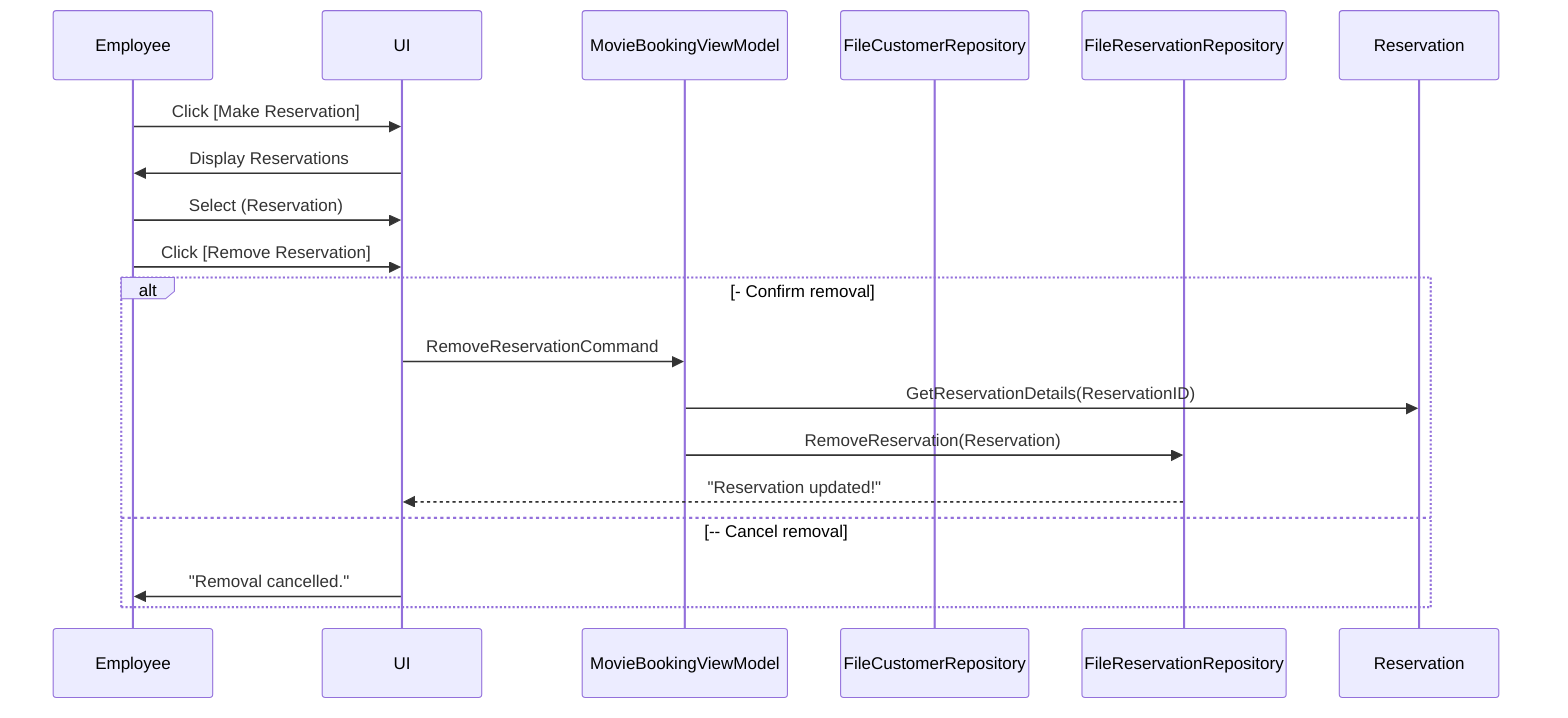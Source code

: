 ﻿sequenceDiagram 
participant Employee
participant UI
participant MovieBookingViewModel
participant FileCustomerRepository
participant FileReservationRepository
participant Reservation


Employee ->> UI : Click [Make Reservation]
UI ->> Employee : Display Reservations
Employee ->> UI : Select (Reservation)
Employee ->> UI : Click [Remove Reservation]
alt - Confirm removal
	UI ->> MovieBookingViewModel: RemoveReservationCommand
	MovieBookingViewModel ->> Reservation: GetReservationDetails(ReservationID)
	MovieBookingViewModel ->> FileReservationRepository: RemoveReservation(Reservation)
	FileReservationRepository -->> UI: "Reservation updated!"
else -- Cancel removal
	UI ->> Employee: "Removal cancelled."
end